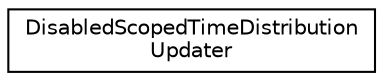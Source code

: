 digraph "Graphical Class Hierarchy"
{
 // LATEX_PDF_SIZE
  edge [fontname="Helvetica",fontsize="10",labelfontname="Helvetica",labelfontsize="10"];
  node [fontname="Helvetica",fontsize="10",shape=record];
  rankdir="LR";
  Node0 [label="DisabledScopedTimeDistribution\lUpdater",height=0.2,width=0.4,color="black", fillcolor="white", style="filled",URL="$classoperations__research_1_1_disabled_scoped_time_distribution_updater.html",tooltip=" "];
}
